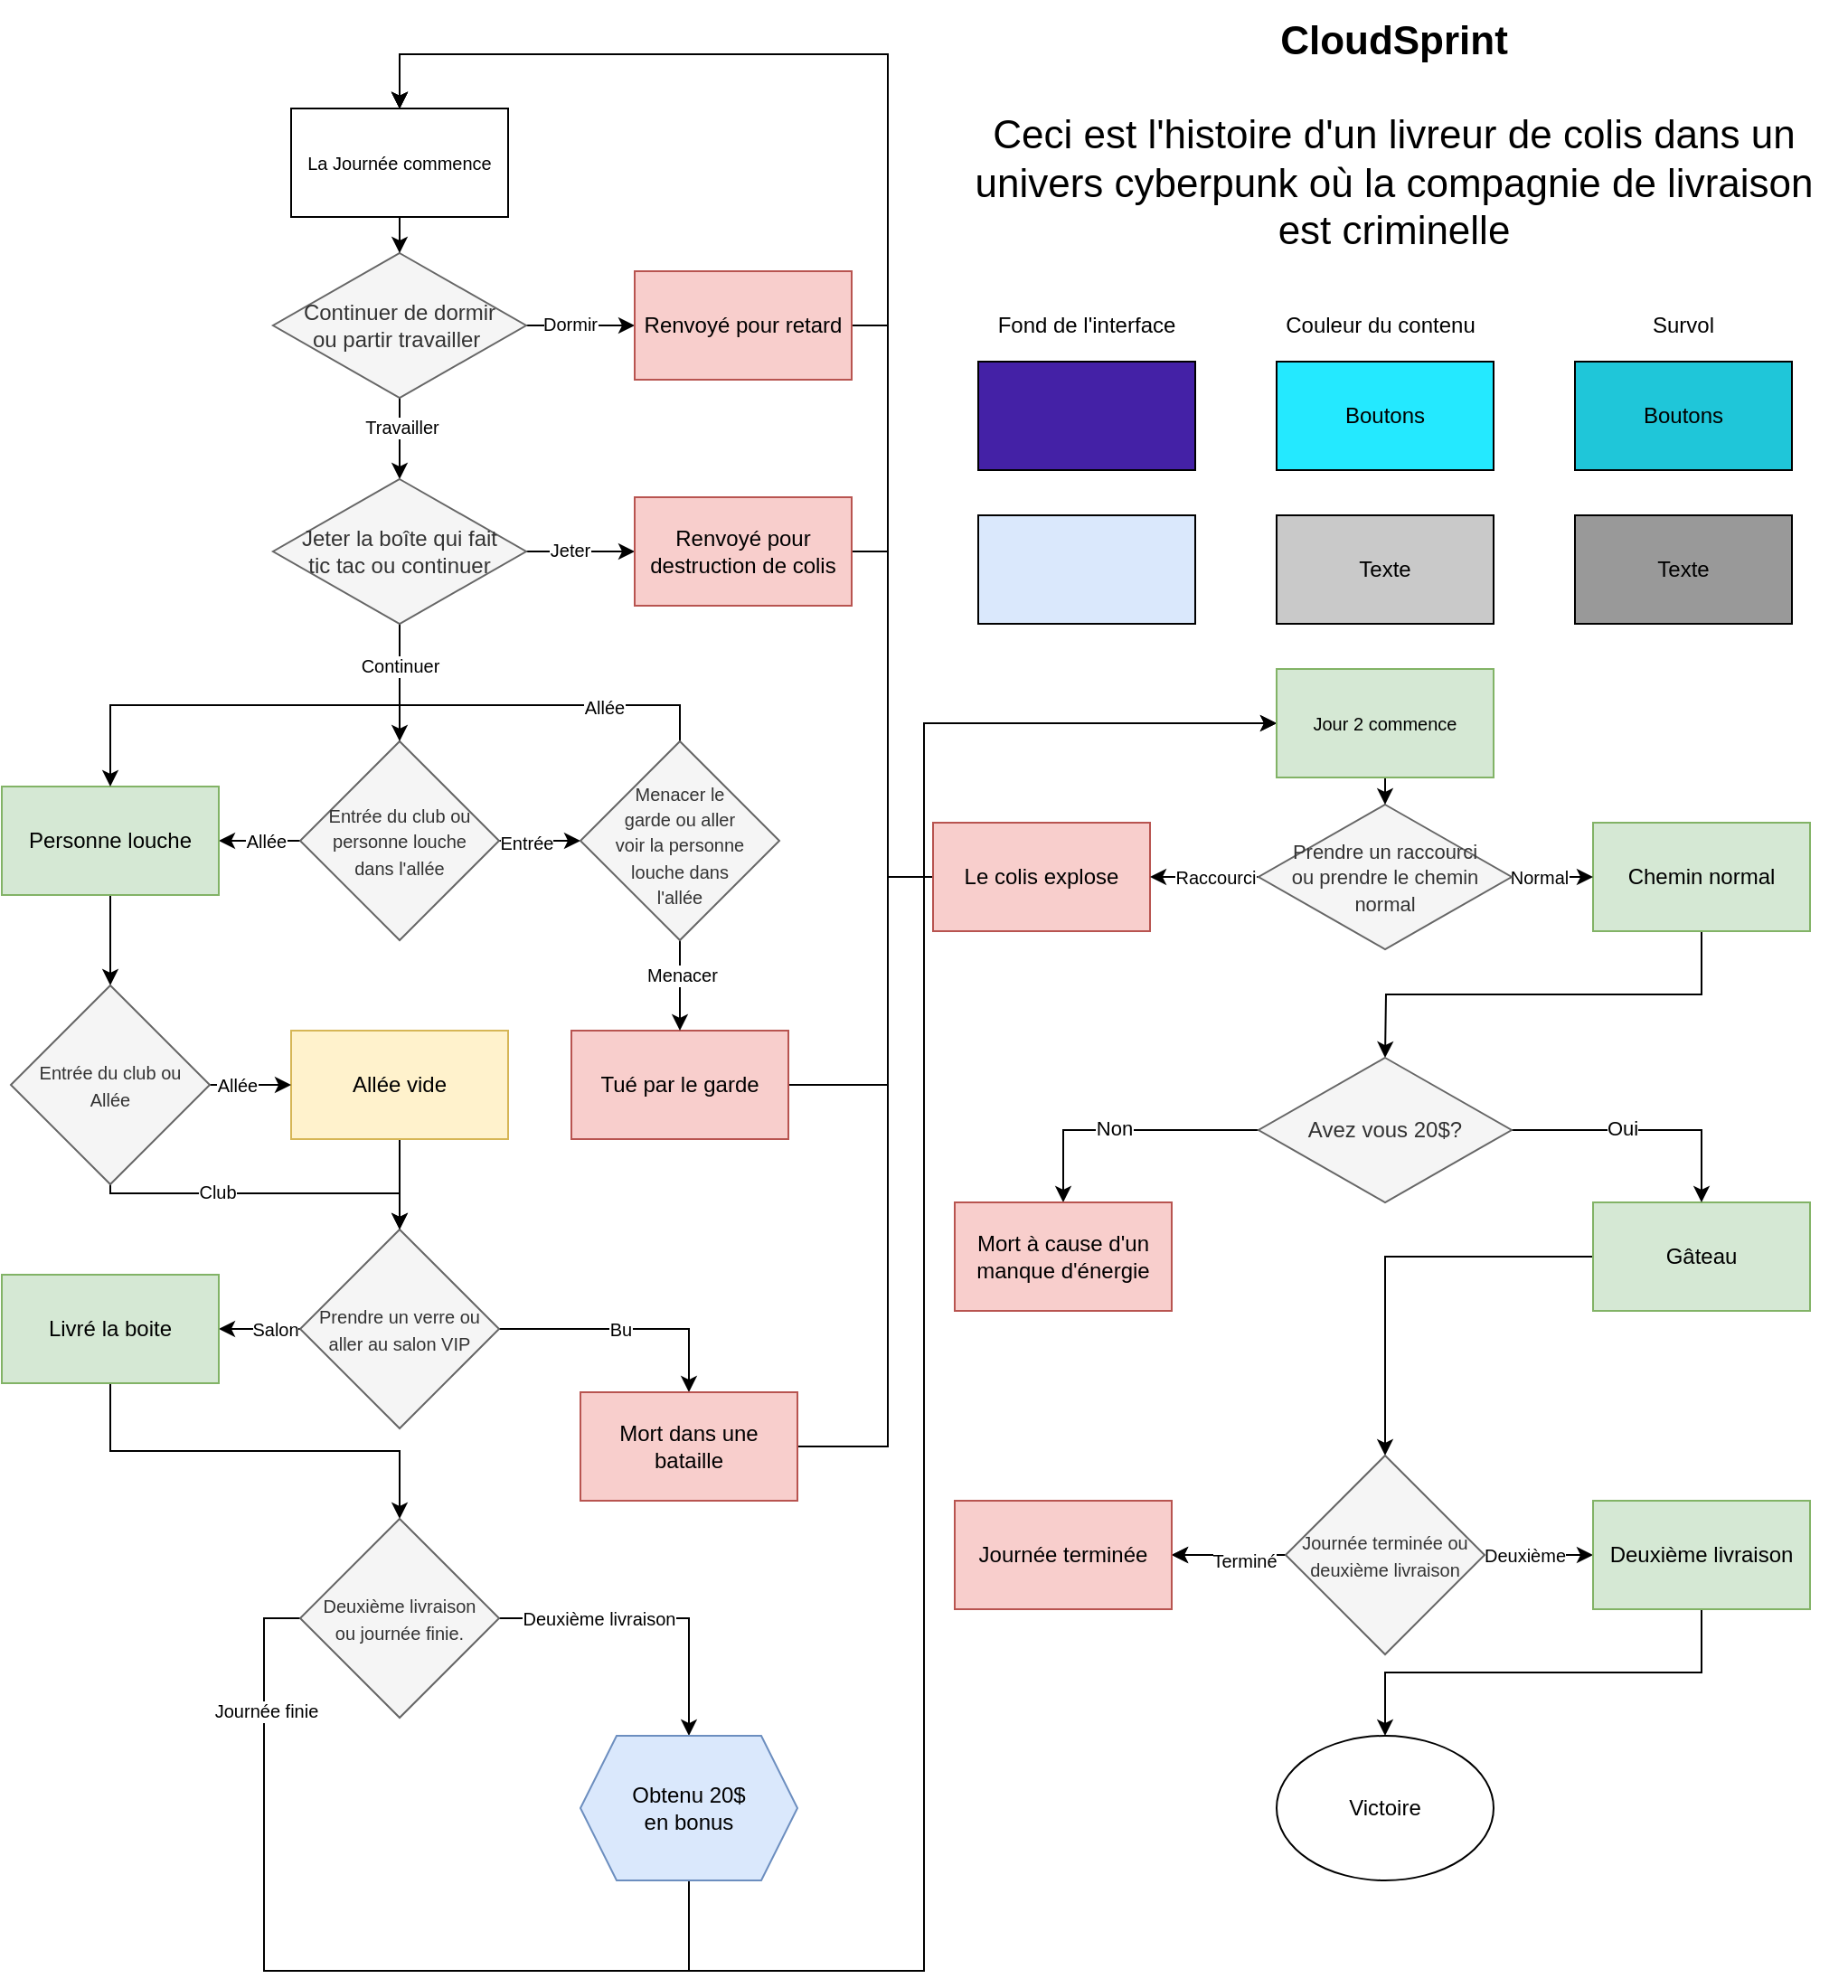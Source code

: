 <mxfile version="20.2.7" type="device"><diagram id="ZVanQ3f5rdfPHkpcSZAX" name="Page-1"><mxGraphModel dx="2062" dy="762" grid="1" gridSize="10" guides="1" tooltips="1" connect="1" arrows="1" fold="1" page="1" pageScale="1" pageWidth="827" pageHeight="1169" math="0" shadow="0"><root><mxCell id="0"/><mxCell id="1" parent="0"/><mxCell id="PXatRZXDm7LF6SRmWpUA-6" style="edgeStyle=orthogonalEdgeStyle;rounded=0;orthogonalLoop=1;jettySize=auto;html=1;exitX=1;exitY=0.5;exitDx=0;exitDy=0;entryX=0;entryY=0.5;entryDx=0;entryDy=0;" parent="1" source="PXatRZXDm7LF6SRmWpUA-1" target="HyXKxR9BvFHJL9N91iQ8-52" edge="1"><mxGeometry relative="1" as="geometry"><mxPoint x="500" y="80.029" as="targetPoint"/></mxGeometry></mxCell><mxCell id="HyXKxR9BvFHJL9N91iQ8-61" value="Dormir" style="edgeLabel;html=1;align=center;verticalAlign=middle;resizable=0;points=[];fontSize=10;" vertex="1" connectable="0" parent="PXatRZXDm7LF6SRmWpUA-6"><mxGeometry x="-0.206" y="1" relative="1" as="geometry"><mxPoint as="offset"/></mxGeometry></mxCell><mxCell id="PXatRZXDm7LF6SRmWpUA-9" style="edgeStyle=orthogonalEdgeStyle;rounded=0;orthogonalLoop=1;jettySize=auto;html=1;exitX=0.5;exitY=1;exitDx=0;exitDy=0;entryX=0.5;entryY=0;entryDx=0;entryDy=0;" parent="1" source="PXatRZXDm7LF6SRmWpUA-1" target="gmQiGbhuNJGxsNZfJfXj-3" edge="1"><mxGeometry relative="1" as="geometry"><mxPoint x="400" y="230" as="targetPoint"/></mxGeometry></mxCell><mxCell id="HyXKxR9BvFHJL9N91iQ8-62" value="Travailler" style="edgeLabel;html=1;align=center;verticalAlign=middle;resizable=0;points=[];fontSize=10;" vertex="1" connectable="0" parent="PXatRZXDm7LF6SRmWpUA-9"><mxGeometry x="-0.288" y="1" relative="1" as="geometry"><mxPoint as="offset"/></mxGeometry></mxCell><mxCell id="PXatRZXDm7LF6SRmWpUA-1" value="Continuer de dormir&lt;br&gt;ou partir travailler&amp;nbsp;" style="rhombus;whiteSpace=wrap;html=1;fillColor=#f5f5f5;strokeColor=#666666;fontColor=#333333;" parent="1" vertex="1"><mxGeometry x="330" y="170" width="140" height="80" as="geometry"/></mxCell><mxCell id="PXatRZXDm7LF6SRmWpUA-19" style="edgeStyle=orthogonalEdgeStyle;rounded=0;orthogonalLoop=1;jettySize=auto;html=1;exitX=0;exitY=0.5;exitDx=0;exitDy=0;entryX=1;entryY=0.5;entryDx=0;entryDy=0;" parent="1" source="PXatRZXDm7LF6SRmWpUA-16" target="PXatRZXDm7LF6SRmWpUA-18" edge="1"><mxGeometry relative="1" as="geometry"/></mxCell><mxCell id="HyXKxR9BvFHJL9N91iQ8-36" value="Allée" style="edgeLabel;html=1;align=center;verticalAlign=middle;resizable=0;points=[];fontSize=10;" vertex="1" connectable="0" parent="PXatRZXDm7LF6SRmWpUA-19"><mxGeometry x="-0.166" relative="1" as="geometry"><mxPoint as="offset"/></mxGeometry></mxCell><mxCell id="PXatRZXDm7LF6SRmWpUA-21" style="edgeStyle=orthogonalEdgeStyle;rounded=0;orthogonalLoop=1;jettySize=auto;html=1;exitX=1;exitY=0.5;exitDx=0;exitDy=0;entryX=0;entryY=0.5;entryDx=0;entryDy=0;" parent="1" source="PXatRZXDm7LF6SRmWpUA-16" edge="1"><mxGeometry relative="1" as="geometry"><mxPoint x="500" y="495" as="targetPoint"/></mxGeometry></mxCell><mxCell id="HyXKxR9BvFHJL9N91iQ8-35" value="Entrée" style="edgeLabel;html=1;align=center;verticalAlign=middle;resizable=0;points=[];fontSize=10;" vertex="1" connectable="0" parent="PXatRZXDm7LF6SRmWpUA-21"><mxGeometry x="0.2" relative="1" as="geometry"><mxPoint x="-12" as="offset"/></mxGeometry></mxCell><mxCell id="PXatRZXDm7LF6SRmWpUA-16" value="&lt;font style=&quot;font-size: 10px&quot;&gt;Entrée du club ou &lt;br&gt;personne louche dans l'allée&lt;/font&gt;" style="rhombus;whiteSpace=wrap;html=1;aspect=fixed;fillColor=#f5f5f5;strokeColor=#666666;fontColor=#333333;spacing=8;" parent="1" vertex="1"><mxGeometry x="345" y="440" width="110" height="110" as="geometry"/></mxCell><mxCell id="HyXKxR9BvFHJL9N91iQ8-18" style="edgeStyle=orthogonalEdgeStyle;rounded=0;orthogonalLoop=1;jettySize=auto;html=1;exitX=0.5;exitY=1;exitDx=0;exitDy=0;entryX=0.5;entryY=0;entryDx=0;entryDy=0;fontSize=10;" edge="1" parent="1" source="PXatRZXDm7LF6SRmWpUA-18" target="HyXKxR9BvFHJL9N91iQ8-17"><mxGeometry relative="1" as="geometry"/></mxCell><mxCell id="PXatRZXDm7LF6SRmWpUA-18" value="Personne louche" style="rounded=0;whiteSpace=wrap;html=1;fillColor=#d5e8d4;strokeColor=#82b366;" parent="1" vertex="1"><mxGeometry x="180" y="465" width="120" height="60" as="geometry"/></mxCell><mxCell id="HyXKxR9BvFHJL9N91iQ8-55" style="edgeStyle=orthogonalEdgeStyle;rounded=0;orthogonalLoop=1;jettySize=auto;html=1;exitX=1;exitY=0.5;exitDx=0;exitDy=0;entryX=0.5;entryY=0;entryDx=0;entryDy=0;fontSize=10;" edge="1" parent="1" source="PXatRZXDm7LF6SRmWpUA-28" target="HyXKxR9BvFHJL9N91iQ8-29"><mxGeometry relative="1" as="geometry"><Array as="points"><mxPoint x="670" y="630"/><mxPoint x="670" y="60"/><mxPoint x="400" y="60"/></Array></mxGeometry></mxCell><mxCell id="PXatRZXDm7LF6SRmWpUA-28" value="Tué par le garde" style="rounded=0;whiteSpace=wrap;html=1;fillColor=#f8cecc;strokeColor=#b85450;" parent="1" vertex="1"><mxGeometry x="495" y="600" width="120" height="60" as="geometry"/></mxCell><mxCell id="HyXKxR9BvFHJL9N91iQ8-15" style="edgeStyle=orthogonalEdgeStyle;rounded=0;orthogonalLoop=1;jettySize=auto;html=1;exitX=0.5;exitY=1;exitDx=0;exitDy=0;entryX=0.5;entryY=0;entryDx=0;entryDy=0;" edge="1" parent="1" source="PXatRZXDm7LF6SRmWpUA-30" target="PXatRZXDm7LF6SRmWpUA-36"><mxGeometry relative="1" as="geometry"/></mxCell><mxCell id="PXatRZXDm7LF6SRmWpUA-30" value="Allée vide" style="rounded=0;whiteSpace=wrap;html=1;fillColor=#fff2cc;strokeColor=#d6b656;" parent="1" vertex="1"><mxGeometry x="340" y="600" width="120" height="60" as="geometry"/></mxCell><mxCell id="PXatRZXDm7LF6SRmWpUA-41" style="edgeStyle=orthogonalEdgeStyle;rounded=0;orthogonalLoop=1;jettySize=auto;html=1;exitX=0;exitY=0.5;exitDx=0;exitDy=0;entryX=1;entryY=0.5;entryDx=0;entryDy=0;" parent="1" source="PXatRZXDm7LF6SRmWpUA-36" target="PXatRZXDm7LF6SRmWpUA-40" edge="1"><mxGeometry relative="1" as="geometry"/></mxCell><mxCell id="HyXKxR9BvFHJL9N91iQ8-33" value="Salon" style="edgeLabel;html=1;align=center;verticalAlign=middle;resizable=0;points=[];fontSize=10;" vertex="1" connectable="0" parent="PXatRZXDm7LF6SRmWpUA-41"><mxGeometry x="-0.364" relative="1" as="geometry"><mxPoint as="offset"/></mxGeometry></mxCell><mxCell id="HyXKxR9BvFHJL9N91iQ8-31" style="edgeStyle=orthogonalEdgeStyle;rounded=0;orthogonalLoop=1;jettySize=auto;html=1;exitX=1;exitY=0.5;exitDx=0;exitDy=0;entryX=0.5;entryY=0;entryDx=0;entryDy=0;fontSize=10;" edge="1" parent="1" source="PXatRZXDm7LF6SRmWpUA-36" target="PXatRZXDm7LF6SRmWpUA-38"><mxGeometry relative="1" as="geometry"/></mxCell><mxCell id="HyXKxR9BvFHJL9N91iQ8-32" value="Bu" style="edgeLabel;html=1;align=center;verticalAlign=middle;resizable=0;points=[];fontSize=10;" vertex="1" connectable="0" parent="HyXKxR9BvFHJL9N91iQ8-31"><mxGeometry x="-0.051" relative="1" as="geometry"><mxPoint as="offset"/></mxGeometry></mxCell><mxCell id="PXatRZXDm7LF6SRmWpUA-36" value="&lt;font style=&quot;font-size: 10px&quot;&gt;Prendre un verre ou aller au salon VIP&lt;/font&gt;" style="rhombus;whiteSpace=wrap;html=1;aspect=fixed;fillColor=#f5f5f5;strokeColor=#666666;fontColor=#333333;" parent="1" vertex="1"><mxGeometry x="345" y="710" width="110" height="110" as="geometry"/></mxCell><mxCell id="HyXKxR9BvFHJL9N91iQ8-56" style="edgeStyle=orthogonalEdgeStyle;rounded=0;orthogonalLoop=1;jettySize=auto;html=1;exitX=1;exitY=0.5;exitDx=0;exitDy=0;entryX=0.5;entryY=0;entryDx=0;entryDy=0;fontSize=10;" edge="1" parent="1" source="PXatRZXDm7LF6SRmWpUA-38" target="HyXKxR9BvFHJL9N91iQ8-29"><mxGeometry relative="1" as="geometry"><Array as="points"><mxPoint x="670" y="830"/><mxPoint x="670" y="60"/><mxPoint x="400" y="60"/></Array></mxGeometry></mxCell><mxCell id="PXatRZXDm7LF6SRmWpUA-38" value="Mort dans une bataille" style="rounded=0;whiteSpace=wrap;html=1;fillColor=#f8cecc;strokeColor=#b85450;" parent="1" vertex="1"><mxGeometry x="500" y="800" width="120" height="60" as="geometry"/></mxCell><mxCell id="PXatRZXDm7LF6SRmWpUA-45" style="edgeStyle=orthogonalEdgeStyle;rounded=0;orthogonalLoop=1;jettySize=auto;html=1;exitX=0.5;exitY=1;exitDx=0;exitDy=0;" parent="1" source="PXatRZXDm7LF6SRmWpUA-40" target="PXatRZXDm7LF6SRmWpUA-44" edge="1"><mxGeometry relative="1" as="geometry"/></mxCell><mxCell id="PXatRZXDm7LF6SRmWpUA-40" value="Livré la boite" style="rounded=0;whiteSpace=wrap;html=1;fillColor=#d5e8d4;strokeColor=#82b366;" parent="1" vertex="1"><mxGeometry x="180" y="735" width="120" height="60" as="geometry"/></mxCell><mxCell id="PXatRZXDm7LF6SRmWpUA-49" style="edgeStyle=orthogonalEdgeStyle;rounded=0;orthogonalLoop=1;jettySize=auto;html=1;exitX=1;exitY=0.5;exitDx=0;exitDy=0;entryX=0.5;entryY=0;entryDx=0;entryDy=0;" parent="1" source="PXatRZXDm7LF6SRmWpUA-44" target="PXatRZXDm7LF6SRmWpUA-50" edge="1"><mxGeometry relative="1" as="geometry"><mxPoint x="500" y="925" as="targetPoint"/></mxGeometry></mxCell><mxCell id="HyXKxR9BvFHJL9N91iQ8-39" value="Deuxième livraison" style="edgeLabel;html=1;align=center;verticalAlign=middle;resizable=0;points=[];fontSize=10;" vertex="1" connectable="0" parent="PXatRZXDm7LF6SRmWpUA-49"><mxGeometry x="-0.672" y="-1" relative="1" as="geometry"><mxPoint x="27" y="-1" as="offset"/></mxGeometry></mxCell><mxCell id="HyXKxR9BvFHJL9N91iQ8-43" style="edgeStyle=orthogonalEdgeStyle;rounded=0;orthogonalLoop=1;jettySize=auto;html=1;exitX=0;exitY=0.5;exitDx=0;exitDy=0;fontSize=10;entryX=0;entryY=0.5;entryDx=0;entryDy=0;" edge="1" parent="1" source="PXatRZXDm7LF6SRmWpUA-44" target="HyXKxR9BvFHJL9N91iQ8-42"><mxGeometry relative="1" as="geometry"><mxPoint x="680" y="440" as="targetPoint"/><Array as="points"><mxPoint x="325" y="925"/><mxPoint x="325" y="1120"/><mxPoint x="690" y="1120"/><mxPoint x="690" y="430"/></Array></mxGeometry></mxCell><mxCell id="HyXKxR9BvFHJL9N91iQ8-59" value="Journée finie" style="edgeLabel;html=1;align=center;verticalAlign=middle;resizable=0;points=[];fontSize=10;" vertex="1" connectable="0" parent="HyXKxR9BvFHJL9N91iQ8-43"><mxGeometry x="-0.904" y="1" relative="1" as="geometry"><mxPoint as="offset"/></mxGeometry></mxCell><mxCell id="PXatRZXDm7LF6SRmWpUA-44" value="&lt;font style=&quot;font-size: 10px&quot;&gt;Deuxième livraison&lt;br&gt;ou journée finie.&lt;/font&gt;" style="rhombus;whiteSpace=wrap;html=1;aspect=fixed;fillColor=#f5f5f5;strokeColor=#666666;fontColor=#333333;" parent="1" vertex="1"><mxGeometry x="345" y="870" width="110" height="110" as="geometry"/></mxCell><mxCell id="HyXKxR9BvFHJL9N91iQ8-45" style="edgeStyle=orthogonalEdgeStyle;rounded=0;orthogonalLoop=1;jettySize=auto;html=1;exitX=0.5;exitY=1;exitDx=0;exitDy=0;fontSize=10;entryX=0;entryY=0.5;entryDx=0;entryDy=0;" edge="1" parent="1" source="PXatRZXDm7LF6SRmWpUA-50" target="HyXKxR9BvFHJL9N91iQ8-42"><mxGeometry relative="1" as="geometry"><mxPoint x="560.069" y="1120" as="targetPoint"/><Array as="points"><mxPoint x="560" y="1120"/><mxPoint x="690" y="1120"/><mxPoint x="690" y="430"/></Array></mxGeometry></mxCell><mxCell id="PXatRZXDm7LF6SRmWpUA-50" value="Obtenu 20$&lt;br&gt;en bonus" style="shape=hexagon;perimeter=hexagonPerimeter2;whiteSpace=wrap;html=1;fixedSize=1;fillColor=#dae8fc;strokeColor=#6c8ebf;" parent="1" vertex="1"><mxGeometry x="500" y="990" width="120" height="80" as="geometry"/></mxCell><mxCell id="HyXKxR9BvFHJL9N91iQ8-54" style="edgeStyle=orthogonalEdgeStyle;rounded=0;orthogonalLoop=1;jettySize=auto;html=1;exitX=0;exitY=0.5;exitDx=0;exitDy=0;entryX=0.5;entryY=0;entryDx=0;entryDy=0;fontSize=10;" edge="1" parent="1" source="PXatRZXDm7LF6SRmWpUA-55" target="HyXKxR9BvFHJL9N91iQ8-29"><mxGeometry relative="1" as="geometry"><Array as="points"><mxPoint x="670" y="515"/><mxPoint x="670" y="60"/><mxPoint x="400" y="60"/></Array></mxGeometry></mxCell><mxCell id="PXatRZXDm7LF6SRmWpUA-55" value="Le colis explose" style="rounded=0;whiteSpace=wrap;html=1;fillColor=#f8cecc;strokeColor=#b85450;" parent="1" vertex="1"><mxGeometry x="695" y="485" width="120" height="60" as="geometry"/></mxCell><mxCell id="PXatRZXDm7LF6SRmWpUA-60" style="edgeStyle=orthogonalEdgeStyle;rounded=0;orthogonalLoop=1;jettySize=auto;html=1;exitX=0.5;exitY=1;exitDx=0;exitDy=0;entryX=0.5;entryY=0;entryDx=0;entryDy=0;" parent="1" source="PXatRZXDm7LF6SRmWpUA-56" edge="1"><mxGeometry relative="1" as="geometry"><mxPoint x="945" y="615" as="targetPoint"/></mxGeometry></mxCell><mxCell id="PXatRZXDm7LF6SRmWpUA-56" value="Chemin normal" style="rounded=0;whiteSpace=wrap;html=1;fillColor=#d5e8d4;strokeColor=#82b366;" parent="1" vertex="1"><mxGeometry x="1060" y="485" width="120" height="60" as="geometry"/></mxCell><mxCell id="PXatRZXDm7LF6SRmWpUA-75" style="edgeStyle=orthogonalEdgeStyle;rounded=0;orthogonalLoop=1;jettySize=auto;html=1;exitX=0;exitY=0.5;exitDx=0;exitDy=0;" parent="1" source="PXatRZXDm7LF6SRmWpUA-62" target="PXatRZXDm7LF6SRmWpUA-73" edge="1"><mxGeometry relative="1" as="geometry"/></mxCell><mxCell id="PXatRZXDm7LF6SRmWpUA-62" value="Gâteau" style="rounded=0;whiteSpace=wrap;html=1;fillColor=#d5e8d4;strokeColor=#82b366;" parent="1" vertex="1"><mxGeometry x="1060" y="695" width="120" height="60" as="geometry"/></mxCell><mxCell id="PXatRZXDm7LF6SRmWpUA-77" style="edgeStyle=orthogonalEdgeStyle;rounded=0;orthogonalLoop=1;jettySize=auto;html=1;exitX=0;exitY=0.5;exitDx=0;exitDy=0;entryX=1;entryY=0.5;entryDx=0;entryDy=0;" parent="1" source="PXatRZXDm7LF6SRmWpUA-73" target="PXatRZXDm7LF6SRmWpUA-76" edge="1"><mxGeometry relative="1" as="geometry"><Array as="points"><mxPoint x="860" y="890"/><mxPoint x="860" y="890"/></Array></mxGeometry></mxCell><mxCell id="PXatRZXDm7LF6SRmWpUA-79" style="edgeStyle=orthogonalEdgeStyle;rounded=0;orthogonalLoop=1;jettySize=auto;html=1;exitX=1;exitY=0.5;exitDx=0;exitDy=0;entryX=0;entryY=0.5;entryDx=0;entryDy=0;" parent="1" source="PXatRZXDm7LF6SRmWpUA-73" target="PXatRZXDm7LF6SRmWpUA-78" edge="1"><mxGeometry relative="1" as="geometry"/></mxCell><mxCell id="HyXKxR9BvFHJL9N91iQ8-50" value="Deuxième" style="edgeLabel;html=1;align=center;verticalAlign=middle;resizable=0;points=[];fontSize=10;" vertex="1" connectable="0" parent="PXatRZXDm7LF6SRmWpUA-79"><mxGeometry x="-0.285" relative="1" as="geometry"><mxPoint as="offset"/></mxGeometry></mxCell><mxCell id="HyXKxR9BvFHJL9N91iQ8-48" value="" style="edgeStyle=orthogonalEdgeStyle;rounded=0;orthogonalLoop=1;jettySize=auto;html=1;fontSize=10;" edge="1" parent="1" source="PXatRZXDm7LF6SRmWpUA-73" target="PXatRZXDm7LF6SRmWpUA-76"><mxGeometry relative="1" as="geometry"/></mxCell><mxCell id="HyXKxR9BvFHJL9N91iQ8-49" value="Terminé" style="edgeLabel;html=1;align=center;verticalAlign=middle;resizable=0;points=[];fontSize=10;" vertex="1" connectable="0" parent="HyXKxR9BvFHJL9N91iQ8-48"><mxGeometry x="-0.269" y="3" relative="1" as="geometry"><mxPoint as="offset"/></mxGeometry></mxCell><mxCell id="PXatRZXDm7LF6SRmWpUA-73" value="&lt;font style=&quot;font-size: 10px&quot;&gt;Journée terminée ou deuxième livraison&lt;/font&gt;" style="rhombus;whiteSpace=wrap;html=1;aspect=fixed;fillColor=#f5f5f5;strokeColor=#666666;fontColor=#333333;" parent="1" vertex="1"><mxGeometry x="890" y="835" width="110" height="110" as="geometry"/></mxCell><mxCell id="PXatRZXDm7LF6SRmWpUA-76" value="Journée terminée" style="rounded=0;whiteSpace=wrap;html=1;fillColor=#f8cecc;strokeColor=#b85450;" parent="1" vertex="1"><mxGeometry x="707" y="860" width="120" height="60" as="geometry"/></mxCell><mxCell id="PXatRZXDm7LF6SRmWpUA-81" style="edgeStyle=orthogonalEdgeStyle;rounded=0;orthogonalLoop=1;jettySize=auto;html=1;exitX=0.5;exitY=1;exitDx=0;exitDy=0;" parent="1" source="PXatRZXDm7LF6SRmWpUA-78" target="PXatRZXDm7LF6SRmWpUA-80" edge="1"><mxGeometry relative="1" as="geometry"/></mxCell><mxCell id="PXatRZXDm7LF6SRmWpUA-78" value="Deuxième livraison" style="rounded=0;whiteSpace=wrap;html=1;fillColor=#d5e8d4;strokeColor=#82b366;" parent="1" vertex="1"><mxGeometry x="1060" y="860" width="120" height="60" as="geometry"/></mxCell><mxCell id="PXatRZXDm7LF6SRmWpUA-80" value="Victoire" style="ellipse;whiteSpace=wrap;html=1;" parent="1" vertex="1"><mxGeometry x="885" y="990" width="120" height="80" as="geometry"/></mxCell><mxCell id="gmQiGbhuNJGxsNZfJfXj-1" value="&lt;font style=&quot;font-size: 22px&quot;&gt;&lt;b&gt;CloudSprint&lt;br&gt;&lt;/b&gt;&lt;br&gt;Ceci est l'histoire d'un livreur de colis dans un univers cyberpunk où la compagnie de livraison est criminelle&lt;br&gt;&lt;/font&gt;" style="text;html=1;strokeColor=none;fillColor=none;align=center;verticalAlign=middle;whiteSpace=wrap;rounded=0;" parent="1" vertex="1"><mxGeometry x="700" y="30" width="500" height="150" as="geometry"/></mxCell><mxCell id="gmQiGbhuNJGxsNZfJfXj-4" style="edgeStyle=orthogonalEdgeStyle;rounded=0;orthogonalLoop=1;jettySize=auto;html=1;entryX=0;entryY=0.5;entryDx=0;entryDy=0;" parent="1" source="gmQiGbhuNJGxsNZfJfXj-3" target="HyXKxR9BvFHJL9N91iQ8-51" edge="1"><mxGeometry relative="1" as="geometry"><mxPoint x="500" y="275" as="targetPoint"/></mxGeometry></mxCell><mxCell id="HyXKxR9BvFHJL9N91iQ8-60" value="Jeter" style="edgeLabel;html=1;align=center;verticalAlign=middle;resizable=0;points=[];fontSize=10;" vertex="1" connectable="0" parent="gmQiGbhuNJGxsNZfJfXj-4"><mxGeometry x="-0.225" y="1" relative="1" as="geometry"><mxPoint as="offset"/></mxGeometry></mxCell><mxCell id="gmQiGbhuNJGxsNZfJfXj-6" style="edgeStyle=orthogonalEdgeStyle;rounded=0;orthogonalLoop=1;jettySize=auto;html=1;exitX=0.5;exitY=1;exitDx=0;exitDy=0;entryX=0.5;entryY=0;entryDx=0;entryDy=0;" parent="1" source="gmQiGbhuNJGxsNZfJfXj-3" target="PXatRZXDm7LF6SRmWpUA-16" edge="1"><mxGeometry relative="1" as="geometry"><mxPoint x="440" y="370" as="targetPoint"/></mxGeometry></mxCell><mxCell id="HyXKxR9BvFHJL9N91iQ8-63" value="Continuer" style="edgeLabel;html=1;align=center;verticalAlign=middle;resizable=0;points=[];fontSize=10;" vertex="1" connectable="0" parent="gmQiGbhuNJGxsNZfJfXj-6"><mxGeometry x="-0.285" relative="1" as="geometry"><mxPoint as="offset"/></mxGeometry></mxCell><mxCell id="gmQiGbhuNJGxsNZfJfXj-3" value="Jeter la boîte qui fait&lt;br&gt;tic tac ou continuer" style="rhombus;whiteSpace=wrap;html=1;fillColor=#f5f5f5;strokeColor=#666666;fontColor=#333333;" parent="1" vertex="1"><mxGeometry x="330" y="295" width="140" height="80" as="geometry"/></mxCell><mxCell id="gmQiGbhuNJGxsNZfJfXj-11" style="edgeStyle=orthogonalEdgeStyle;rounded=0;orthogonalLoop=1;jettySize=auto;html=1;exitX=0;exitY=0.5;exitDx=0;exitDy=0;entryX=1;entryY=0.5;entryDx=0;entryDy=0;" parent="1" source="gmQiGbhuNJGxsNZfJfXj-7" target="PXatRZXDm7LF6SRmWpUA-55" edge="1"><mxGeometry relative="1" as="geometry"/></mxCell><mxCell id="HyXKxR9BvFHJL9N91iQ8-53" value="Raccourci" style="edgeLabel;html=1;align=center;verticalAlign=middle;resizable=0;points=[];fontSize=10;" vertex="1" connectable="0" parent="gmQiGbhuNJGxsNZfJfXj-11"><mxGeometry x="-0.343" y="-1" relative="1" as="geometry"><mxPoint x="-5" y="1" as="offset"/></mxGeometry></mxCell><mxCell id="gmQiGbhuNJGxsNZfJfXj-12" style="edgeStyle=orthogonalEdgeStyle;rounded=0;orthogonalLoop=1;jettySize=auto;html=1;exitX=1;exitY=0.5;exitDx=0;exitDy=0;entryX=0;entryY=0.5;entryDx=0;entryDy=0;" parent="1" source="gmQiGbhuNJGxsNZfJfXj-7" target="PXatRZXDm7LF6SRmWpUA-56" edge="1"><mxGeometry relative="1" as="geometry"/></mxCell><mxCell id="HyXKxR9BvFHJL9N91iQ8-47" value="Normal" style="edgeLabel;html=1;align=center;verticalAlign=middle;resizable=0;points=[];fontSize=10;" vertex="1" connectable="0" parent="gmQiGbhuNJGxsNZfJfXj-12"><mxGeometry x="-0.593" y="1" relative="1" as="geometry"><mxPoint x="6" y="1" as="offset"/></mxGeometry></mxCell><mxCell id="gmQiGbhuNJGxsNZfJfXj-7" value="&lt;font style=&quot;font-size: 11px&quot;&gt;Prendre un raccourci&lt;br&gt;ou prendre le chemin normal&lt;/font&gt;" style="rhombus;whiteSpace=wrap;html=1;fillColor=#f5f5f5;strokeColor=#666666;fontColor=#333333;" parent="1" vertex="1"><mxGeometry x="875" y="475" width="140" height="80" as="geometry"/></mxCell><mxCell id="gmQiGbhuNJGxsNZfJfXj-13" value="" style="rounded=0;whiteSpace=wrap;html=1;fillColor=#4421A6;" parent="1" vertex="1"><mxGeometry x="720" y="230" width="120" height="60" as="geometry"/></mxCell><mxCell id="gmQiGbhuNJGxsNZfJfXj-14" value="Boutons" style="rounded=0;whiteSpace=wrap;html=1;fillColor=#24E9FF;" parent="1" vertex="1"><mxGeometry x="885" y="230" width="120" height="60" as="geometry"/></mxCell><mxCell id="gmQiGbhuNJGxsNZfJfXj-15" value="Boutons" style="rounded=0;whiteSpace=wrap;html=1;fillColor=#1FC6D9;" parent="1" vertex="1"><mxGeometry x="1050" y="230" width="120" height="60" as="geometry"/></mxCell><mxCell id="gmQiGbhuNJGxsNZfJfXj-16" value="" style="rounded=0;whiteSpace=wrap;html=1;fillColor=#dae8fc;" parent="1" vertex="1"><mxGeometry x="720" y="315" width="120" height="60" as="geometry"/></mxCell><mxCell id="gmQiGbhuNJGxsNZfJfXj-17" value="Texte" style="rounded=0;whiteSpace=wrap;html=1;fillColor=#C9C9C9;" parent="1" vertex="1"><mxGeometry x="885" y="315" width="120" height="60" as="geometry"/></mxCell><mxCell id="gmQiGbhuNJGxsNZfJfXj-18" value="Texte" style="rounded=0;whiteSpace=wrap;html=1;fillColor=#999999;" parent="1" vertex="1"><mxGeometry x="1050" y="315" width="120" height="60" as="geometry"/></mxCell><mxCell id="gmQiGbhuNJGxsNZfJfXj-19" value="Fond de l'interface" style="text;html=1;strokeColor=none;fillColor=none;align=center;verticalAlign=middle;whiteSpace=wrap;rounded=0;" parent="1" vertex="1"><mxGeometry x="720" y="200" width="120" height="20" as="geometry"/></mxCell><mxCell id="gmQiGbhuNJGxsNZfJfXj-20" value="Couleur du contenu" style="text;html=1;strokeColor=none;fillColor=none;align=center;verticalAlign=middle;whiteSpace=wrap;rounded=0;" parent="1" vertex="1"><mxGeometry x="885" y="200" width="115" height="20" as="geometry"/></mxCell><mxCell id="gmQiGbhuNJGxsNZfJfXj-21" value="Survol" style="text;html=1;strokeColor=none;fillColor=none;align=center;verticalAlign=middle;whiteSpace=wrap;rounded=0;" parent="1" vertex="1"><mxGeometry x="1050" y="200" width="120" height="20" as="geometry"/></mxCell><mxCell id="HyXKxR9BvFHJL9N91iQ8-5" style="edgeStyle=orthogonalEdgeStyle;rounded=0;orthogonalLoop=1;jettySize=auto;html=1;exitX=1;exitY=0.5;exitDx=0;exitDy=0;entryX=0.5;entryY=0;entryDx=0;entryDy=0;" edge="1" parent="1" source="HyXKxR9BvFHJL9N91iQ8-3" target="PXatRZXDm7LF6SRmWpUA-62"><mxGeometry relative="1" as="geometry"/></mxCell><mxCell id="HyXKxR9BvFHJL9N91iQ8-9" value="Oui" style="edgeLabel;html=1;align=center;verticalAlign=middle;resizable=0;points=[];" vertex="1" connectable="0" parent="HyXKxR9BvFHJL9N91iQ8-5"><mxGeometry x="-0.168" y="1" relative="1" as="geometry"><mxPoint as="offset"/></mxGeometry></mxCell><mxCell id="HyXKxR9BvFHJL9N91iQ8-6" style="edgeStyle=orthogonalEdgeStyle;rounded=0;orthogonalLoop=1;jettySize=auto;html=1;exitX=0;exitY=0.5;exitDx=0;exitDy=0;entryX=0.5;entryY=0;entryDx=0;entryDy=0;" edge="1" parent="1" source="HyXKxR9BvFHJL9N91iQ8-3" target="HyXKxR9BvFHJL9N91iQ8-4"><mxGeometry relative="1" as="geometry"/></mxCell><mxCell id="HyXKxR9BvFHJL9N91iQ8-8" value="Non" style="edgeLabel;html=1;align=center;verticalAlign=middle;resizable=0;points=[];" vertex="1" connectable="0" parent="HyXKxR9BvFHJL9N91iQ8-6"><mxGeometry x="0.088" y="-1" relative="1" as="geometry"><mxPoint as="offset"/></mxGeometry></mxCell><mxCell id="HyXKxR9BvFHJL9N91iQ8-3" value="Avez vous 20$?" style="rhombus;whiteSpace=wrap;html=1;fillColor=#f5f5f5;strokeColor=#666666;fontColor=#333333;" vertex="1" parent="1"><mxGeometry x="875" y="615" width="140" height="80" as="geometry"/></mxCell><mxCell id="HyXKxR9BvFHJL9N91iQ8-4" value="Mort à cause d'un manque d'énergie" style="rounded=0;whiteSpace=wrap;html=1;fillColor=#f8cecc;strokeColor=#b85450;" vertex="1" parent="1"><mxGeometry x="707" y="695" width="120" height="60" as="geometry"/></mxCell><mxCell id="HyXKxR9BvFHJL9N91iQ8-20" style="edgeStyle=orthogonalEdgeStyle;rounded=0;orthogonalLoop=1;jettySize=auto;html=1;exitX=0.5;exitY=1;exitDx=0;exitDy=0;entryX=0.5;entryY=0;entryDx=0;entryDy=0;fontSize=10;" edge="1" parent="1" source="HyXKxR9BvFHJL9N91iQ8-17" target="PXatRZXDm7LF6SRmWpUA-36"><mxGeometry relative="1" as="geometry"><Array as="points"><mxPoint x="240" y="690"/><mxPoint x="400" y="690"/></Array></mxGeometry></mxCell><mxCell id="HyXKxR9BvFHJL9N91iQ8-22" value="Club" style="edgeLabel;html=1;align=center;verticalAlign=middle;resizable=0;points=[];fontSize=10;" vertex="1" connectable="0" parent="HyXKxR9BvFHJL9N91iQ8-20"><mxGeometry x="-0.306" y="1" relative="1" as="geometry"><mxPoint as="offset"/></mxGeometry></mxCell><mxCell id="HyXKxR9BvFHJL9N91iQ8-21" style="edgeStyle=orthogonalEdgeStyle;rounded=0;orthogonalLoop=1;jettySize=auto;html=1;exitX=1;exitY=0.5;exitDx=0;exitDy=0;entryX=0;entryY=0.5;entryDx=0;entryDy=0;fontSize=10;" edge="1" parent="1" source="HyXKxR9BvFHJL9N91iQ8-17" target="PXatRZXDm7LF6SRmWpUA-30"><mxGeometry relative="1" as="geometry"/></mxCell><mxCell id="HyXKxR9BvFHJL9N91iQ8-23" value="Allée" style="edgeLabel;html=1;align=center;verticalAlign=middle;resizable=0;points=[];fontSize=10;" vertex="1" connectable="0" parent="HyXKxR9BvFHJL9N91iQ8-21"><mxGeometry x="0.244" relative="1" as="geometry"><mxPoint x="-13" as="offset"/></mxGeometry></mxCell><mxCell id="HyXKxR9BvFHJL9N91iQ8-17" value="&lt;font style=&quot;font-size: 10px&quot;&gt;Entrée du club ou &lt;br&gt;Allée&lt;br&gt;&lt;/font&gt;" style="rhombus;whiteSpace=wrap;html=1;aspect=fixed;fillColor=#f5f5f5;strokeColor=#666666;fontColor=#333333;" vertex="1" parent="1"><mxGeometry x="185" y="575" width="110" height="110" as="geometry"/></mxCell><mxCell id="HyXKxR9BvFHJL9N91iQ8-27" style="edgeStyle=orthogonalEdgeStyle;rounded=0;orthogonalLoop=1;jettySize=auto;html=1;exitX=0.5;exitY=1;exitDx=0;exitDy=0;entryX=0.5;entryY=0;entryDx=0;entryDy=0;fontSize=10;" edge="1" parent="1" source="HyXKxR9BvFHJL9N91iQ8-25" target="PXatRZXDm7LF6SRmWpUA-28"><mxGeometry relative="1" as="geometry"/></mxCell><mxCell id="HyXKxR9BvFHJL9N91iQ8-34" value="Menacer" style="edgeLabel;html=1;align=center;verticalAlign=middle;resizable=0;points=[];fontSize=10;" vertex="1" connectable="0" parent="HyXKxR9BvFHJL9N91iQ8-27"><mxGeometry x="-0.265" y="1" relative="1" as="geometry"><mxPoint as="offset"/></mxGeometry></mxCell><mxCell id="HyXKxR9BvFHJL9N91iQ8-28" style="edgeStyle=orthogonalEdgeStyle;rounded=0;orthogonalLoop=1;jettySize=auto;html=1;exitX=0.5;exitY=0;exitDx=0;exitDy=0;entryX=0.5;entryY=0;entryDx=0;entryDy=0;fontSize=10;" edge="1" parent="1" source="HyXKxR9BvFHJL9N91iQ8-25" target="PXatRZXDm7LF6SRmWpUA-18"><mxGeometry relative="1" as="geometry"/></mxCell><mxCell id="HyXKxR9BvFHJL9N91iQ8-37" value="Allée" style="edgeLabel;html=1;align=center;verticalAlign=middle;resizable=0;points=[];fontSize=10;" vertex="1" connectable="0" parent="HyXKxR9BvFHJL9N91iQ8-28"><mxGeometry x="-0.672" y="1" relative="1" as="geometry"><mxPoint as="offset"/></mxGeometry></mxCell><mxCell id="HyXKxR9BvFHJL9N91iQ8-25" value="&lt;font style=&quot;font-size: 10px; line-height: 0.9;&quot;&gt;Menacer le garde ou aller voir la personne louche dans l'allée&lt;/font&gt;" style="rhombus;whiteSpace=wrap;html=1;aspect=fixed;fillColor=#f5f5f5;strokeColor=#666666;fontColor=#333333;spacing=19;spacingTop=4;" vertex="1" parent="1"><mxGeometry x="500" y="440" width="110" height="110" as="geometry"/></mxCell><mxCell id="HyXKxR9BvFHJL9N91iQ8-30" style="edgeStyle=orthogonalEdgeStyle;rounded=0;orthogonalLoop=1;jettySize=auto;html=1;exitX=0.5;exitY=1;exitDx=0;exitDy=0;entryX=0.5;entryY=0;entryDx=0;entryDy=0;fontSize=10;" edge="1" parent="1" source="HyXKxR9BvFHJL9N91iQ8-29" target="PXatRZXDm7LF6SRmWpUA-1"><mxGeometry relative="1" as="geometry"/></mxCell><mxCell id="HyXKxR9BvFHJL9N91iQ8-29" value="La Journée commence" style="rounded=0;whiteSpace=wrap;html=1;fontSize=10;" vertex="1" parent="1"><mxGeometry x="340" y="90" width="120" height="60" as="geometry"/></mxCell><mxCell id="HyXKxR9BvFHJL9N91iQ8-44" style="edgeStyle=orthogonalEdgeStyle;rounded=0;orthogonalLoop=1;jettySize=auto;html=1;exitX=0.5;exitY=1;exitDx=0;exitDy=0;entryX=0.5;entryY=0;entryDx=0;entryDy=0;fontSize=10;" edge="1" parent="1" source="HyXKxR9BvFHJL9N91iQ8-42" target="gmQiGbhuNJGxsNZfJfXj-7"><mxGeometry relative="1" as="geometry"/></mxCell><mxCell id="HyXKxR9BvFHJL9N91iQ8-42" value="Jour 2 commence" style="rounded=0;whiteSpace=wrap;html=1;fontSize=10;fillColor=#d5e8d4;strokeColor=#82b366;" vertex="1" parent="1"><mxGeometry x="885" y="400" width="120" height="60" as="geometry"/></mxCell><mxCell id="HyXKxR9BvFHJL9N91iQ8-57" style="edgeStyle=orthogonalEdgeStyle;rounded=0;orthogonalLoop=1;jettySize=auto;html=1;exitX=1;exitY=0.5;exitDx=0;exitDy=0;entryX=0.5;entryY=0;entryDx=0;entryDy=0;fontSize=10;" edge="1" parent="1" source="HyXKxR9BvFHJL9N91iQ8-51" target="HyXKxR9BvFHJL9N91iQ8-29"><mxGeometry relative="1" as="geometry"><Array as="points"><mxPoint x="670" y="335"/><mxPoint x="670" y="60"/><mxPoint x="400" y="60"/></Array></mxGeometry></mxCell><mxCell id="HyXKxR9BvFHJL9N91iQ8-51" value="Renvoyé pour destruction de colis" style="rounded=0;whiteSpace=wrap;html=1;fillColor=#f8cecc;strokeColor=#b85450;" vertex="1" parent="1"><mxGeometry x="530" y="305" width="120" height="60" as="geometry"/></mxCell><mxCell id="HyXKxR9BvFHJL9N91iQ8-58" style="edgeStyle=orthogonalEdgeStyle;rounded=0;orthogonalLoop=1;jettySize=auto;html=1;exitX=1;exitY=0.5;exitDx=0;exitDy=0;entryX=0.5;entryY=0;entryDx=0;entryDy=0;fontSize=10;" edge="1" parent="1" source="HyXKxR9BvFHJL9N91iQ8-52" target="HyXKxR9BvFHJL9N91iQ8-29"><mxGeometry relative="1" as="geometry"><Array as="points"><mxPoint x="670" y="210"/><mxPoint x="670" y="60"/><mxPoint x="400" y="60"/></Array></mxGeometry></mxCell><mxCell id="HyXKxR9BvFHJL9N91iQ8-52" value="Renvoyé pour retard" style="rounded=0;whiteSpace=wrap;html=1;fillColor=#f8cecc;strokeColor=#b85450;" vertex="1" parent="1"><mxGeometry x="530" y="180" width="120" height="60" as="geometry"/></mxCell><mxCell id="HyXKxR9BvFHJL9N91iQ8-65" style="edgeStyle=orthogonalEdgeStyle;rounded=0;orthogonalLoop=1;jettySize=auto;html=1;exitX=0.5;exitY=1;exitDx=0;exitDy=0;fontSize=10;" edge="1" parent="1" source="HyXKxR9BvFHJL9N91iQ8-3" target="HyXKxR9BvFHJL9N91iQ8-3"><mxGeometry relative="1" as="geometry"/></mxCell></root></mxGraphModel></diagram></mxfile>